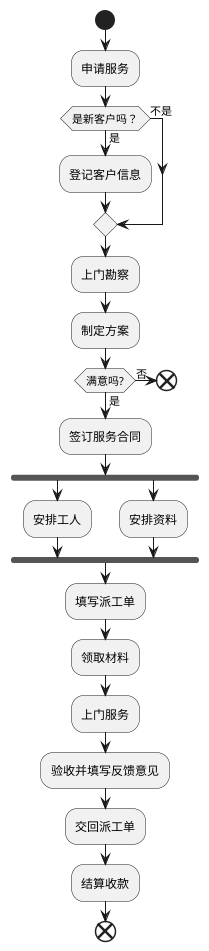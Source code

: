 @startuml
start
:申请服务;
if(是新客户吗？) then(是)
:登记客户信息;
else(不是)
endif
:上门勘察;
:制定方案;
if(满意吗?) then(否)
end
else(是)
:签订服务合同;
fork
:安排工人;
fork again
:安排资料;
end fork
:填写派工单;
:领取材料;
:上门服务;
:验收并填写反馈意见;
:交回派工单;
:结算收款;
end
@enduml